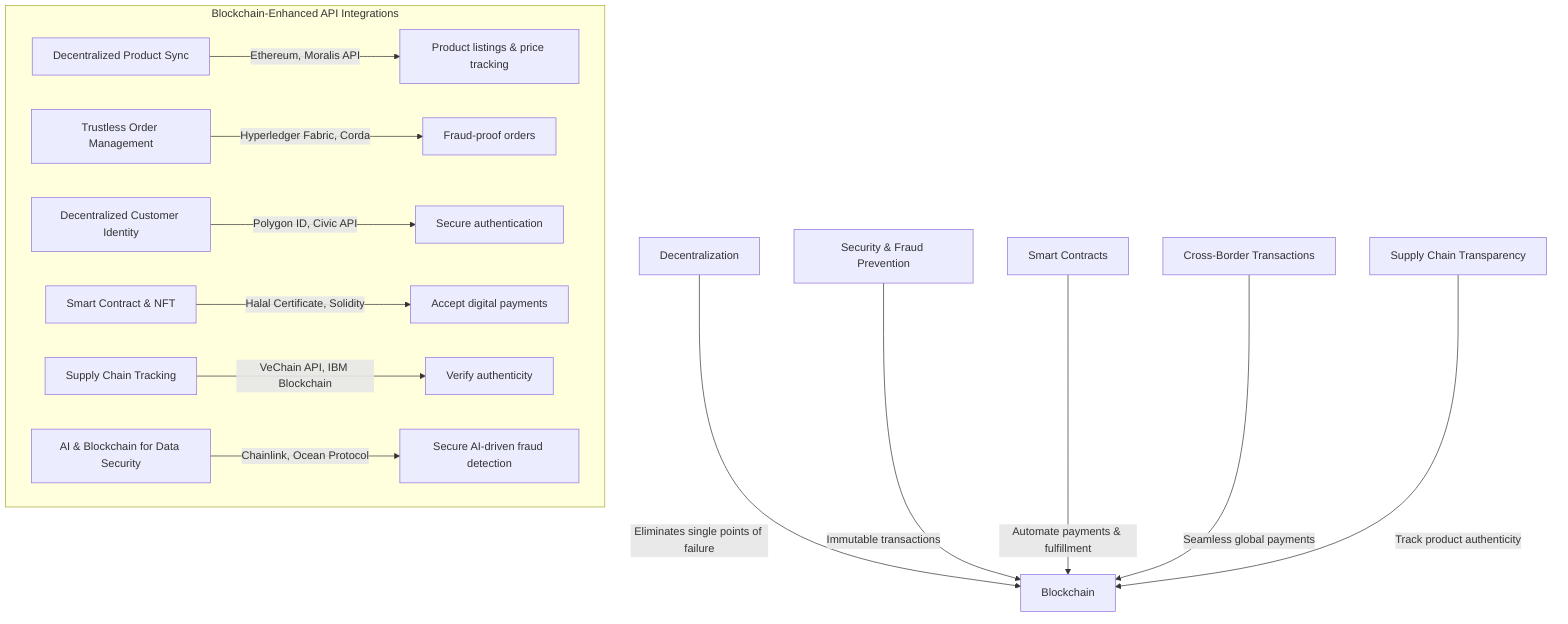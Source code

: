 flowchart TD;
    A[Decentralization] -->|Eliminates single points of failure| B[Blockchain];
    A1[Security & Fraud Prevention] -->|Immutable transactions| B;
    A2[Smart Contracts] -->|Automate payments & fulfillment| B;
    A3[Cross-Border Transactions] -->|Seamless global payments| B;
    A4[Supply Chain Transparency] -->|Track product authenticity| B;

    subgraph Blockchain-Enhanced API Integrations
        B1[Decentralized Product Sync] -->|Ethereum, Moralis API| C1[Product listings & price tracking];
        B2[Trustless Order Management] -->|Hyperledger Fabric, Corda| C2[Fraud-proof orders];
        B3[Decentralized Customer Identity] -->|Polygon ID, Civic API| C3[Secure authentication];
        B4[Smart Contract & NFT] -->|Halal Certificate, Solidity| C4[Accept digital payments];
        B5[Supply Chain Tracking] -->|VeChain API, IBM Blockchain| C5[Verify authenticity];
        B6[AI & Blockchain for Data Security] -->|Chainlink, Ocean Protocol| C6[Secure AI-driven fraud detection];
    end